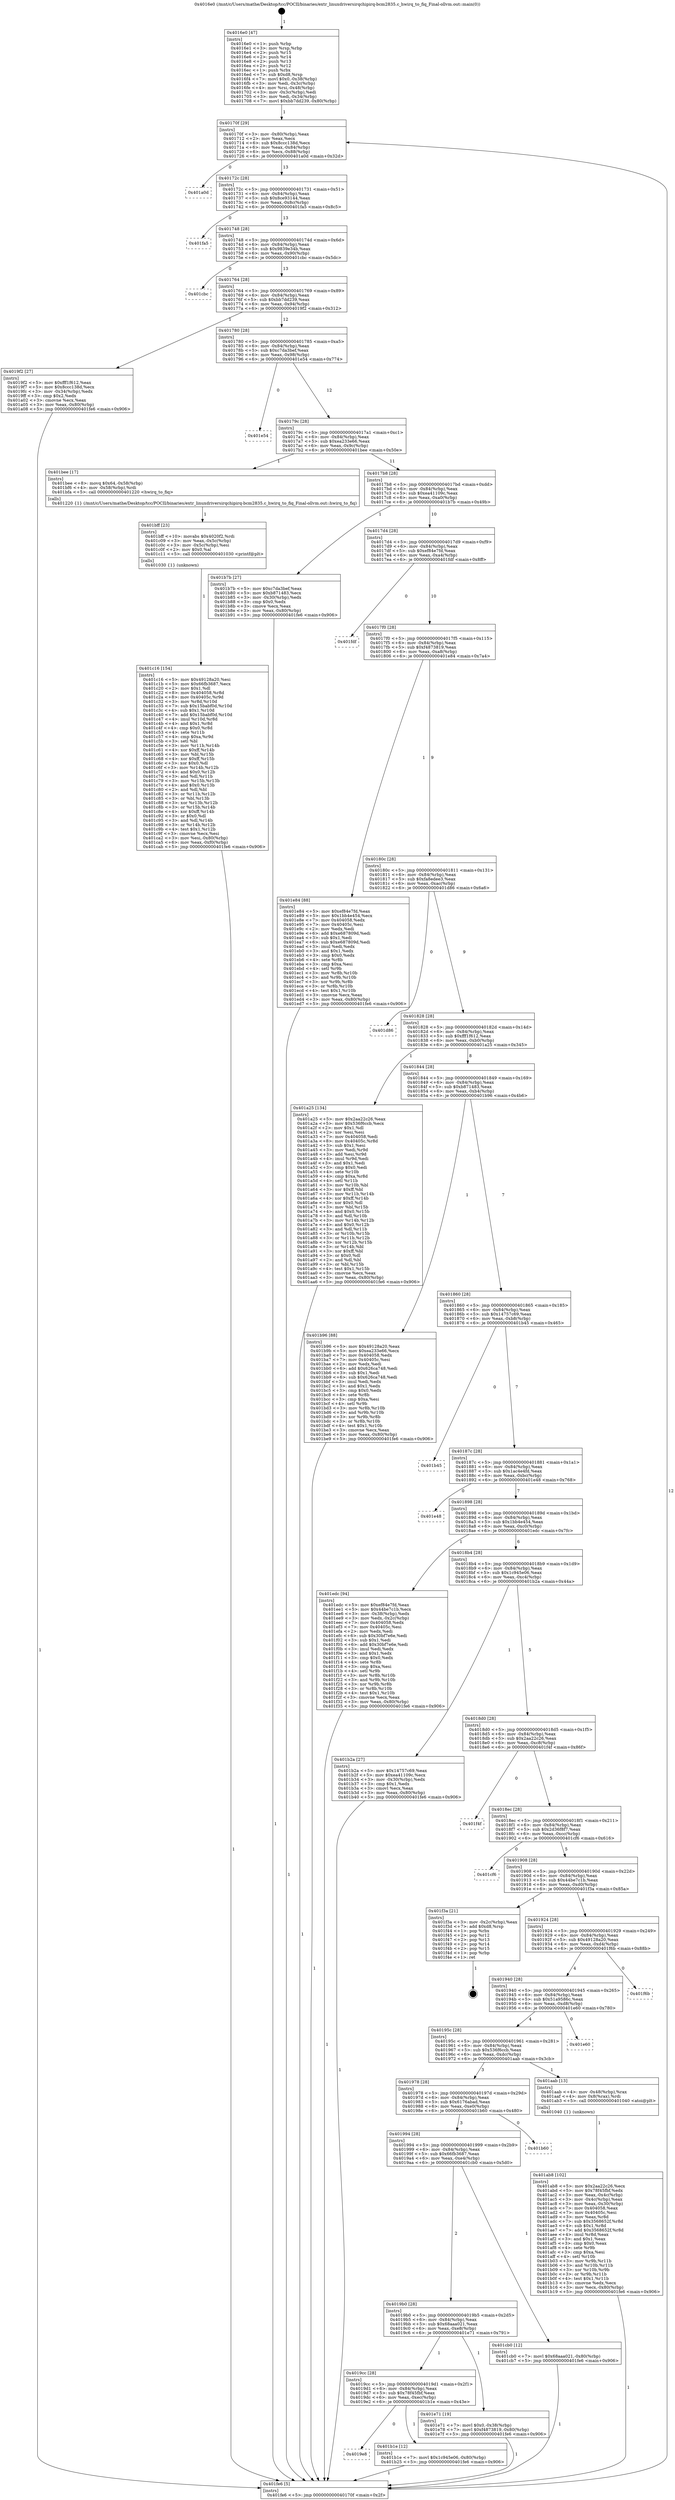 digraph "0x4016e0" {
  label = "0x4016e0 (/mnt/c/Users/mathe/Desktop/tcc/POCII/binaries/extr_linuxdriversirqchipirq-bcm2835.c_hwirq_to_fiq_Final-ollvm.out::main(0))"
  labelloc = "t"
  node[shape=record]

  Entry [label="",width=0.3,height=0.3,shape=circle,fillcolor=black,style=filled]
  "0x40170f" [label="{
     0x40170f [29]\l
     | [instrs]\l
     &nbsp;&nbsp;0x40170f \<+3\>: mov -0x80(%rbp),%eax\l
     &nbsp;&nbsp;0x401712 \<+2\>: mov %eax,%ecx\l
     &nbsp;&nbsp;0x401714 \<+6\>: sub $0x8ccc138d,%ecx\l
     &nbsp;&nbsp;0x40171a \<+6\>: mov %eax,-0x84(%rbp)\l
     &nbsp;&nbsp;0x401720 \<+6\>: mov %ecx,-0x88(%rbp)\l
     &nbsp;&nbsp;0x401726 \<+6\>: je 0000000000401a0d \<main+0x32d\>\l
  }"]
  "0x401a0d" [label="{
     0x401a0d\l
  }", style=dashed]
  "0x40172c" [label="{
     0x40172c [28]\l
     | [instrs]\l
     &nbsp;&nbsp;0x40172c \<+5\>: jmp 0000000000401731 \<main+0x51\>\l
     &nbsp;&nbsp;0x401731 \<+6\>: mov -0x84(%rbp),%eax\l
     &nbsp;&nbsp;0x401737 \<+5\>: sub $0x8ce93144,%eax\l
     &nbsp;&nbsp;0x40173c \<+6\>: mov %eax,-0x8c(%rbp)\l
     &nbsp;&nbsp;0x401742 \<+6\>: je 0000000000401fa5 \<main+0x8c5\>\l
  }"]
  Exit [label="",width=0.3,height=0.3,shape=circle,fillcolor=black,style=filled,peripheries=2]
  "0x401fa5" [label="{
     0x401fa5\l
  }", style=dashed]
  "0x401748" [label="{
     0x401748 [28]\l
     | [instrs]\l
     &nbsp;&nbsp;0x401748 \<+5\>: jmp 000000000040174d \<main+0x6d\>\l
     &nbsp;&nbsp;0x40174d \<+6\>: mov -0x84(%rbp),%eax\l
     &nbsp;&nbsp;0x401753 \<+5\>: sub $0x9839e34b,%eax\l
     &nbsp;&nbsp;0x401758 \<+6\>: mov %eax,-0x90(%rbp)\l
     &nbsp;&nbsp;0x40175e \<+6\>: je 0000000000401cbc \<main+0x5dc\>\l
  }"]
  "0x401c16" [label="{
     0x401c16 [154]\l
     | [instrs]\l
     &nbsp;&nbsp;0x401c16 \<+5\>: mov $0x49128a20,%esi\l
     &nbsp;&nbsp;0x401c1b \<+5\>: mov $0x66fb3687,%ecx\l
     &nbsp;&nbsp;0x401c20 \<+2\>: mov $0x1,%dl\l
     &nbsp;&nbsp;0x401c22 \<+8\>: mov 0x404058,%r8d\l
     &nbsp;&nbsp;0x401c2a \<+8\>: mov 0x40405c,%r9d\l
     &nbsp;&nbsp;0x401c32 \<+3\>: mov %r8d,%r10d\l
     &nbsp;&nbsp;0x401c35 \<+7\>: sub $0x15babf0d,%r10d\l
     &nbsp;&nbsp;0x401c3c \<+4\>: sub $0x1,%r10d\l
     &nbsp;&nbsp;0x401c40 \<+7\>: add $0x15babf0d,%r10d\l
     &nbsp;&nbsp;0x401c47 \<+4\>: imul %r10d,%r8d\l
     &nbsp;&nbsp;0x401c4b \<+4\>: and $0x1,%r8d\l
     &nbsp;&nbsp;0x401c4f \<+4\>: cmp $0x0,%r8d\l
     &nbsp;&nbsp;0x401c53 \<+4\>: sete %r11b\l
     &nbsp;&nbsp;0x401c57 \<+4\>: cmp $0xa,%r9d\l
     &nbsp;&nbsp;0x401c5b \<+3\>: setl %bl\l
     &nbsp;&nbsp;0x401c5e \<+3\>: mov %r11b,%r14b\l
     &nbsp;&nbsp;0x401c61 \<+4\>: xor $0xff,%r14b\l
     &nbsp;&nbsp;0x401c65 \<+3\>: mov %bl,%r15b\l
     &nbsp;&nbsp;0x401c68 \<+4\>: xor $0xff,%r15b\l
     &nbsp;&nbsp;0x401c6c \<+3\>: xor $0x0,%dl\l
     &nbsp;&nbsp;0x401c6f \<+3\>: mov %r14b,%r12b\l
     &nbsp;&nbsp;0x401c72 \<+4\>: and $0x0,%r12b\l
     &nbsp;&nbsp;0x401c76 \<+3\>: and %dl,%r11b\l
     &nbsp;&nbsp;0x401c79 \<+3\>: mov %r15b,%r13b\l
     &nbsp;&nbsp;0x401c7c \<+4\>: and $0x0,%r13b\l
     &nbsp;&nbsp;0x401c80 \<+2\>: and %dl,%bl\l
     &nbsp;&nbsp;0x401c82 \<+3\>: or %r11b,%r12b\l
     &nbsp;&nbsp;0x401c85 \<+3\>: or %bl,%r13b\l
     &nbsp;&nbsp;0x401c88 \<+3\>: xor %r13b,%r12b\l
     &nbsp;&nbsp;0x401c8b \<+3\>: or %r15b,%r14b\l
     &nbsp;&nbsp;0x401c8e \<+4\>: xor $0xff,%r14b\l
     &nbsp;&nbsp;0x401c92 \<+3\>: or $0x0,%dl\l
     &nbsp;&nbsp;0x401c95 \<+3\>: and %dl,%r14b\l
     &nbsp;&nbsp;0x401c98 \<+3\>: or %r14b,%r12b\l
     &nbsp;&nbsp;0x401c9b \<+4\>: test $0x1,%r12b\l
     &nbsp;&nbsp;0x401c9f \<+3\>: cmovne %ecx,%esi\l
     &nbsp;&nbsp;0x401ca2 \<+3\>: mov %esi,-0x80(%rbp)\l
     &nbsp;&nbsp;0x401ca5 \<+6\>: mov %eax,-0xf0(%rbp)\l
     &nbsp;&nbsp;0x401cab \<+5\>: jmp 0000000000401fe6 \<main+0x906\>\l
  }"]
  "0x401cbc" [label="{
     0x401cbc\l
  }", style=dashed]
  "0x401764" [label="{
     0x401764 [28]\l
     | [instrs]\l
     &nbsp;&nbsp;0x401764 \<+5\>: jmp 0000000000401769 \<main+0x89\>\l
     &nbsp;&nbsp;0x401769 \<+6\>: mov -0x84(%rbp),%eax\l
     &nbsp;&nbsp;0x40176f \<+5\>: sub $0xbb7dd239,%eax\l
     &nbsp;&nbsp;0x401774 \<+6\>: mov %eax,-0x94(%rbp)\l
     &nbsp;&nbsp;0x40177a \<+6\>: je 00000000004019f2 \<main+0x312\>\l
  }"]
  "0x401bff" [label="{
     0x401bff [23]\l
     | [instrs]\l
     &nbsp;&nbsp;0x401bff \<+10\>: movabs $0x4020f2,%rdi\l
     &nbsp;&nbsp;0x401c09 \<+3\>: mov %eax,-0x5c(%rbp)\l
     &nbsp;&nbsp;0x401c0c \<+3\>: mov -0x5c(%rbp),%esi\l
     &nbsp;&nbsp;0x401c0f \<+2\>: mov $0x0,%al\l
     &nbsp;&nbsp;0x401c11 \<+5\>: call 0000000000401030 \<printf@plt\>\l
     | [calls]\l
     &nbsp;&nbsp;0x401030 \{1\} (unknown)\l
  }"]
  "0x4019f2" [label="{
     0x4019f2 [27]\l
     | [instrs]\l
     &nbsp;&nbsp;0x4019f2 \<+5\>: mov $0xfff1f612,%eax\l
     &nbsp;&nbsp;0x4019f7 \<+5\>: mov $0x8ccc138d,%ecx\l
     &nbsp;&nbsp;0x4019fc \<+3\>: mov -0x34(%rbp),%edx\l
     &nbsp;&nbsp;0x4019ff \<+3\>: cmp $0x2,%edx\l
     &nbsp;&nbsp;0x401a02 \<+3\>: cmovne %ecx,%eax\l
     &nbsp;&nbsp;0x401a05 \<+3\>: mov %eax,-0x80(%rbp)\l
     &nbsp;&nbsp;0x401a08 \<+5\>: jmp 0000000000401fe6 \<main+0x906\>\l
  }"]
  "0x401780" [label="{
     0x401780 [28]\l
     | [instrs]\l
     &nbsp;&nbsp;0x401780 \<+5\>: jmp 0000000000401785 \<main+0xa5\>\l
     &nbsp;&nbsp;0x401785 \<+6\>: mov -0x84(%rbp),%eax\l
     &nbsp;&nbsp;0x40178b \<+5\>: sub $0xc7da3bef,%eax\l
     &nbsp;&nbsp;0x401790 \<+6\>: mov %eax,-0x98(%rbp)\l
     &nbsp;&nbsp;0x401796 \<+6\>: je 0000000000401e54 \<main+0x774\>\l
  }"]
  "0x401fe6" [label="{
     0x401fe6 [5]\l
     | [instrs]\l
     &nbsp;&nbsp;0x401fe6 \<+5\>: jmp 000000000040170f \<main+0x2f\>\l
  }"]
  "0x4016e0" [label="{
     0x4016e0 [47]\l
     | [instrs]\l
     &nbsp;&nbsp;0x4016e0 \<+1\>: push %rbp\l
     &nbsp;&nbsp;0x4016e1 \<+3\>: mov %rsp,%rbp\l
     &nbsp;&nbsp;0x4016e4 \<+2\>: push %r15\l
     &nbsp;&nbsp;0x4016e6 \<+2\>: push %r14\l
     &nbsp;&nbsp;0x4016e8 \<+2\>: push %r13\l
     &nbsp;&nbsp;0x4016ea \<+2\>: push %r12\l
     &nbsp;&nbsp;0x4016ec \<+1\>: push %rbx\l
     &nbsp;&nbsp;0x4016ed \<+7\>: sub $0xd8,%rsp\l
     &nbsp;&nbsp;0x4016f4 \<+7\>: movl $0x0,-0x38(%rbp)\l
     &nbsp;&nbsp;0x4016fb \<+3\>: mov %edi,-0x3c(%rbp)\l
     &nbsp;&nbsp;0x4016fe \<+4\>: mov %rsi,-0x48(%rbp)\l
     &nbsp;&nbsp;0x401702 \<+3\>: mov -0x3c(%rbp),%edi\l
     &nbsp;&nbsp;0x401705 \<+3\>: mov %edi,-0x34(%rbp)\l
     &nbsp;&nbsp;0x401708 \<+7\>: movl $0xbb7dd239,-0x80(%rbp)\l
  }"]
  "0x4019e8" [label="{
     0x4019e8\l
  }", style=dashed]
  "0x401e54" [label="{
     0x401e54\l
  }", style=dashed]
  "0x40179c" [label="{
     0x40179c [28]\l
     | [instrs]\l
     &nbsp;&nbsp;0x40179c \<+5\>: jmp 00000000004017a1 \<main+0xc1\>\l
     &nbsp;&nbsp;0x4017a1 \<+6\>: mov -0x84(%rbp),%eax\l
     &nbsp;&nbsp;0x4017a7 \<+5\>: sub $0xea233e66,%eax\l
     &nbsp;&nbsp;0x4017ac \<+6\>: mov %eax,-0x9c(%rbp)\l
     &nbsp;&nbsp;0x4017b2 \<+6\>: je 0000000000401bee \<main+0x50e\>\l
  }"]
  "0x401b1e" [label="{
     0x401b1e [12]\l
     | [instrs]\l
     &nbsp;&nbsp;0x401b1e \<+7\>: movl $0x1c945e06,-0x80(%rbp)\l
     &nbsp;&nbsp;0x401b25 \<+5\>: jmp 0000000000401fe6 \<main+0x906\>\l
  }"]
  "0x401bee" [label="{
     0x401bee [17]\l
     | [instrs]\l
     &nbsp;&nbsp;0x401bee \<+8\>: movq $0x64,-0x58(%rbp)\l
     &nbsp;&nbsp;0x401bf6 \<+4\>: mov -0x58(%rbp),%rdi\l
     &nbsp;&nbsp;0x401bfa \<+5\>: call 0000000000401220 \<hwirq_to_fiq\>\l
     | [calls]\l
     &nbsp;&nbsp;0x401220 \{1\} (/mnt/c/Users/mathe/Desktop/tcc/POCII/binaries/extr_linuxdriversirqchipirq-bcm2835.c_hwirq_to_fiq_Final-ollvm.out::hwirq_to_fiq)\l
  }"]
  "0x4017b8" [label="{
     0x4017b8 [28]\l
     | [instrs]\l
     &nbsp;&nbsp;0x4017b8 \<+5\>: jmp 00000000004017bd \<main+0xdd\>\l
     &nbsp;&nbsp;0x4017bd \<+6\>: mov -0x84(%rbp),%eax\l
     &nbsp;&nbsp;0x4017c3 \<+5\>: sub $0xea41109c,%eax\l
     &nbsp;&nbsp;0x4017c8 \<+6\>: mov %eax,-0xa0(%rbp)\l
     &nbsp;&nbsp;0x4017ce \<+6\>: je 0000000000401b7b \<main+0x49b\>\l
  }"]
  "0x4019cc" [label="{
     0x4019cc [28]\l
     | [instrs]\l
     &nbsp;&nbsp;0x4019cc \<+5\>: jmp 00000000004019d1 \<main+0x2f1\>\l
     &nbsp;&nbsp;0x4019d1 \<+6\>: mov -0x84(%rbp),%eax\l
     &nbsp;&nbsp;0x4019d7 \<+5\>: sub $0x78f45fbf,%eax\l
     &nbsp;&nbsp;0x4019dc \<+6\>: mov %eax,-0xec(%rbp)\l
     &nbsp;&nbsp;0x4019e2 \<+6\>: je 0000000000401b1e \<main+0x43e\>\l
  }"]
  "0x401b7b" [label="{
     0x401b7b [27]\l
     | [instrs]\l
     &nbsp;&nbsp;0x401b7b \<+5\>: mov $0xc7da3bef,%eax\l
     &nbsp;&nbsp;0x401b80 \<+5\>: mov $0xb871483,%ecx\l
     &nbsp;&nbsp;0x401b85 \<+3\>: mov -0x30(%rbp),%edx\l
     &nbsp;&nbsp;0x401b88 \<+3\>: cmp $0x0,%edx\l
     &nbsp;&nbsp;0x401b8b \<+3\>: cmove %ecx,%eax\l
     &nbsp;&nbsp;0x401b8e \<+3\>: mov %eax,-0x80(%rbp)\l
     &nbsp;&nbsp;0x401b91 \<+5\>: jmp 0000000000401fe6 \<main+0x906\>\l
  }"]
  "0x4017d4" [label="{
     0x4017d4 [28]\l
     | [instrs]\l
     &nbsp;&nbsp;0x4017d4 \<+5\>: jmp 00000000004017d9 \<main+0xf9\>\l
     &nbsp;&nbsp;0x4017d9 \<+6\>: mov -0x84(%rbp),%eax\l
     &nbsp;&nbsp;0x4017df \<+5\>: sub $0xef84e7fd,%eax\l
     &nbsp;&nbsp;0x4017e4 \<+6\>: mov %eax,-0xa4(%rbp)\l
     &nbsp;&nbsp;0x4017ea \<+6\>: je 0000000000401fdf \<main+0x8ff\>\l
  }"]
  "0x401e71" [label="{
     0x401e71 [19]\l
     | [instrs]\l
     &nbsp;&nbsp;0x401e71 \<+7\>: movl $0x0,-0x38(%rbp)\l
     &nbsp;&nbsp;0x401e78 \<+7\>: movl $0xf4873819,-0x80(%rbp)\l
     &nbsp;&nbsp;0x401e7f \<+5\>: jmp 0000000000401fe6 \<main+0x906\>\l
  }"]
  "0x401fdf" [label="{
     0x401fdf\l
  }", style=dashed]
  "0x4017f0" [label="{
     0x4017f0 [28]\l
     | [instrs]\l
     &nbsp;&nbsp;0x4017f0 \<+5\>: jmp 00000000004017f5 \<main+0x115\>\l
     &nbsp;&nbsp;0x4017f5 \<+6\>: mov -0x84(%rbp),%eax\l
     &nbsp;&nbsp;0x4017fb \<+5\>: sub $0xf4873819,%eax\l
     &nbsp;&nbsp;0x401800 \<+6\>: mov %eax,-0xa8(%rbp)\l
     &nbsp;&nbsp;0x401806 \<+6\>: je 0000000000401e84 \<main+0x7a4\>\l
  }"]
  "0x4019b0" [label="{
     0x4019b0 [28]\l
     | [instrs]\l
     &nbsp;&nbsp;0x4019b0 \<+5\>: jmp 00000000004019b5 \<main+0x2d5\>\l
     &nbsp;&nbsp;0x4019b5 \<+6\>: mov -0x84(%rbp),%eax\l
     &nbsp;&nbsp;0x4019bb \<+5\>: sub $0x68aaa021,%eax\l
     &nbsp;&nbsp;0x4019c0 \<+6\>: mov %eax,-0xe8(%rbp)\l
     &nbsp;&nbsp;0x4019c6 \<+6\>: je 0000000000401e71 \<main+0x791\>\l
  }"]
  "0x401e84" [label="{
     0x401e84 [88]\l
     | [instrs]\l
     &nbsp;&nbsp;0x401e84 \<+5\>: mov $0xef84e7fd,%eax\l
     &nbsp;&nbsp;0x401e89 \<+5\>: mov $0x1bb4e454,%ecx\l
     &nbsp;&nbsp;0x401e8e \<+7\>: mov 0x404058,%edx\l
     &nbsp;&nbsp;0x401e95 \<+7\>: mov 0x40405c,%esi\l
     &nbsp;&nbsp;0x401e9c \<+2\>: mov %edx,%edi\l
     &nbsp;&nbsp;0x401e9e \<+6\>: add $0xe687809d,%edi\l
     &nbsp;&nbsp;0x401ea4 \<+3\>: sub $0x1,%edi\l
     &nbsp;&nbsp;0x401ea7 \<+6\>: sub $0xe687809d,%edi\l
     &nbsp;&nbsp;0x401ead \<+3\>: imul %edi,%edx\l
     &nbsp;&nbsp;0x401eb0 \<+3\>: and $0x1,%edx\l
     &nbsp;&nbsp;0x401eb3 \<+3\>: cmp $0x0,%edx\l
     &nbsp;&nbsp;0x401eb6 \<+4\>: sete %r8b\l
     &nbsp;&nbsp;0x401eba \<+3\>: cmp $0xa,%esi\l
     &nbsp;&nbsp;0x401ebd \<+4\>: setl %r9b\l
     &nbsp;&nbsp;0x401ec1 \<+3\>: mov %r8b,%r10b\l
     &nbsp;&nbsp;0x401ec4 \<+3\>: and %r9b,%r10b\l
     &nbsp;&nbsp;0x401ec7 \<+3\>: xor %r9b,%r8b\l
     &nbsp;&nbsp;0x401eca \<+3\>: or %r8b,%r10b\l
     &nbsp;&nbsp;0x401ecd \<+4\>: test $0x1,%r10b\l
     &nbsp;&nbsp;0x401ed1 \<+3\>: cmovne %ecx,%eax\l
     &nbsp;&nbsp;0x401ed4 \<+3\>: mov %eax,-0x80(%rbp)\l
     &nbsp;&nbsp;0x401ed7 \<+5\>: jmp 0000000000401fe6 \<main+0x906\>\l
  }"]
  "0x40180c" [label="{
     0x40180c [28]\l
     | [instrs]\l
     &nbsp;&nbsp;0x40180c \<+5\>: jmp 0000000000401811 \<main+0x131\>\l
     &nbsp;&nbsp;0x401811 \<+6\>: mov -0x84(%rbp),%eax\l
     &nbsp;&nbsp;0x401817 \<+5\>: sub $0xfa8edee3,%eax\l
     &nbsp;&nbsp;0x40181c \<+6\>: mov %eax,-0xac(%rbp)\l
     &nbsp;&nbsp;0x401822 \<+6\>: je 0000000000401d86 \<main+0x6a6\>\l
  }"]
  "0x401cb0" [label="{
     0x401cb0 [12]\l
     | [instrs]\l
     &nbsp;&nbsp;0x401cb0 \<+7\>: movl $0x68aaa021,-0x80(%rbp)\l
     &nbsp;&nbsp;0x401cb7 \<+5\>: jmp 0000000000401fe6 \<main+0x906\>\l
  }"]
  "0x401d86" [label="{
     0x401d86\l
  }", style=dashed]
  "0x401828" [label="{
     0x401828 [28]\l
     | [instrs]\l
     &nbsp;&nbsp;0x401828 \<+5\>: jmp 000000000040182d \<main+0x14d\>\l
     &nbsp;&nbsp;0x40182d \<+6\>: mov -0x84(%rbp),%eax\l
     &nbsp;&nbsp;0x401833 \<+5\>: sub $0xfff1f612,%eax\l
     &nbsp;&nbsp;0x401838 \<+6\>: mov %eax,-0xb0(%rbp)\l
     &nbsp;&nbsp;0x40183e \<+6\>: je 0000000000401a25 \<main+0x345\>\l
  }"]
  "0x401994" [label="{
     0x401994 [28]\l
     | [instrs]\l
     &nbsp;&nbsp;0x401994 \<+5\>: jmp 0000000000401999 \<main+0x2b9\>\l
     &nbsp;&nbsp;0x401999 \<+6\>: mov -0x84(%rbp),%eax\l
     &nbsp;&nbsp;0x40199f \<+5\>: sub $0x66fb3687,%eax\l
     &nbsp;&nbsp;0x4019a4 \<+6\>: mov %eax,-0xe4(%rbp)\l
     &nbsp;&nbsp;0x4019aa \<+6\>: je 0000000000401cb0 \<main+0x5d0\>\l
  }"]
  "0x401a25" [label="{
     0x401a25 [134]\l
     | [instrs]\l
     &nbsp;&nbsp;0x401a25 \<+5\>: mov $0x2aa22c26,%eax\l
     &nbsp;&nbsp;0x401a2a \<+5\>: mov $0x536f6ccb,%ecx\l
     &nbsp;&nbsp;0x401a2f \<+2\>: mov $0x1,%dl\l
     &nbsp;&nbsp;0x401a31 \<+2\>: xor %esi,%esi\l
     &nbsp;&nbsp;0x401a33 \<+7\>: mov 0x404058,%edi\l
     &nbsp;&nbsp;0x401a3a \<+8\>: mov 0x40405c,%r8d\l
     &nbsp;&nbsp;0x401a42 \<+3\>: sub $0x1,%esi\l
     &nbsp;&nbsp;0x401a45 \<+3\>: mov %edi,%r9d\l
     &nbsp;&nbsp;0x401a48 \<+3\>: add %esi,%r9d\l
     &nbsp;&nbsp;0x401a4b \<+4\>: imul %r9d,%edi\l
     &nbsp;&nbsp;0x401a4f \<+3\>: and $0x1,%edi\l
     &nbsp;&nbsp;0x401a52 \<+3\>: cmp $0x0,%edi\l
     &nbsp;&nbsp;0x401a55 \<+4\>: sete %r10b\l
     &nbsp;&nbsp;0x401a59 \<+4\>: cmp $0xa,%r8d\l
     &nbsp;&nbsp;0x401a5d \<+4\>: setl %r11b\l
     &nbsp;&nbsp;0x401a61 \<+3\>: mov %r10b,%bl\l
     &nbsp;&nbsp;0x401a64 \<+3\>: xor $0xff,%bl\l
     &nbsp;&nbsp;0x401a67 \<+3\>: mov %r11b,%r14b\l
     &nbsp;&nbsp;0x401a6a \<+4\>: xor $0xff,%r14b\l
     &nbsp;&nbsp;0x401a6e \<+3\>: xor $0x0,%dl\l
     &nbsp;&nbsp;0x401a71 \<+3\>: mov %bl,%r15b\l
     &nbsp;&nbsp;0x401a74 \<+4\>: and $0x0,%r15b\l
     &nbsp;&nbsp;0x401a78 \<+3\>: and %dl,%r10b\l
     &nbsp;&nbsp;0x401a7b \<+3\>: mov %r14b,%r12b\l
     &nbsp;&nbsp;0x401a7e \<+4\>: and $0x0,%r12b\l
     &nbsp;&nbsp;0x401a82 \<+3\>: and %dl,%r11b\l
     &nbsp;&nbsp;0x401a85 \<+3\>: or %r10b,%r15b\l
     &nbsp;&nbsp;0x401a88 \<+3\>: or %r11b,%r12b\l
     &nbsp;&nbsp;0x401a8b \<+3\>: xor %r12b,%r15b\l
     &nbsp;&nbsp;0x401a8e \<+3\>: or %r14b,%bl\l
     &nbsp;&nbsp;0x401a91 \<+3\>: xor $0xff,%bl\l
     &nbsp;&nbsp;0x401a94 \<+3\>: or $0x0,%dl\l
     &nbsp;&nbsp;0x401a97 \<+2\>: and %dl,%bl\l
     &nbsp;&nbsp;0x401a99 \<+3\>: or %bl,%r15b\l
     &nbsp;&nbsp;0x401a9c \<+4\>: test $0x1,%r15b\l
     &nbsp;&nbsp;0x401aa0 \<+3\>: cmovne %ecx,%eax\l
     &nbsp;&nbsp;0x401aa3 \<+3\>: mov %eax,-0x80(%rbp)\l
     &nbsp;&nbsp;0x401aa6 \<+5\>: jmp 0000000000401fe6 \<main+0x906\>\l
  }"]
  "0x401844" [label="{
     0x401844 [28]\l
     | [instrs]\l
     &nbsp;&nbsp;0x401844 \<+5\>: jmp 0000000000401849 \<main+0x169\>\l
     &nbsp;&nbsp;0x401849 \<+6\>: mov -0x84(%rbp),%eax\l
     &nbsp;&nbsp;0x40184f \<+5\>: sub $0xb871483,%eax\l
     &nbsp;&nbsp;0x401854 \<+6\>: mov %eax,-0xb4(%rbp)\l
     &nbsp;&nbsp;0x40185a \<+6\>: je 0000000000401b96 \<main+0x4b6\>\l
  }"]
  "0x401b60" [label="{
     0x401b60\l
  }", style=dashed]
  "0x401b96" [label="{
     0x401b96 [88]\l
     | [instrs]\l
     &nbsp;&nbsp;0x401b96 \<+5\>: mov $0x49128a20,%eax\l
     &nbsp;&nbsp;0x401b9b \<+5\>: mov $0xea233e66,%ecx\l
     &nbsp;&nbsp;0x401ba0 \<+7\>: mov 0x404058,%edx\l
     &nbsp;&nbsp;0x401ba7 \<+7\>: mov 0x40405c,%esi\l
     &nbsp;&nbsp;0x401bae \<+2\>: mov %edx,%edi\l
     &nbsp;&nbsp;0x401bb0 \<+6\>: add $0x626ca748,%edi\l
     &nbsp;&nbsp;0x401bb6 \<+3\>: sub $0x1,%edi\l
     &nbsp;&nbsp;0x401bb9 \<+6\>: sub $0x626ca748,%edi\l
     &nbsp;&nbsp;0x401bbf \<+3\>: imul %edi,%edx\l
     &nbsp;&nbsp;0x401bc2 \<+3\>: and $0x1,%edx\l
     &nbsp;&nbsp;0x401bc5 \<+3\>: cmp $0x0,%edx\l
     &nbsp;&nbsp;0x401bc8 \<+4\>: sete %r8b\l
     &nbsp;&nbsp;0x401bcc \<+3\>: cmp $0xa,%esi\l
     &nbsp;&nbsp;0x401bcf \<+4\>: setl %r9b\l
     &nbsp;&nbsp;0x401bd3 \<+3\>: mov %r8b,%r10b\l
     &nbsp;&nbsp;0x401bd6 \<+3\>: and %r9b,%r10b\l
     &nbsp;&nbsp;0x401bd9 \<+3\>: xor %r9b,%r8b\l
     &nbsp;&nbsp;0x401bdc \<+3\>: or %r8b,%r10b\l
     &nbsp;&nbsp;0x401bdf \<+4\>: test $0x1,%r10b\l
     &nbsp;&nbsp;0x401be3 \<+3\>: cmovne %ecx,%eax\l
     &nbsp;&nbsp;0x401be6 \<+3\>: mov %eax,-0x80(%rbp)\l
     &nbsp;&nbsp;0x401be9 \<+5\>: jmp 0000000000401fe6 \<main+0x906\>\l
  }"]
  "0x401860" [label="{
     0x401860 [28]\l
     | [instrs]\l
     &nbsp;&nbsp;0x401860 \<+5\>: jmp 0000000000401865 \<main+0x185\>\l
     &nbsp;&nbsp;0x401865 \<+6\>: mov -0x84(%rbp),%eax\l
     &nbsp;&nbsp;0x40186b \<+5\>: sub $0x14757c69,%eax\l
     &nbsp;&nbsp;0x401870 \<+6\>: mov %eax,-0xb8(%rbp)\l
     &nbsp;&nbsp;0x401876 \<+6\>: je 0000000000401b45 \<main+0x465\>\l
  }"]
  "0x401ab8" [label="{
     0x401ab8 [102]\l
     | [instrs]\l
     &nbsp;&nbsp;0x401ab8 \<+5\>: mov $0x2aa22c26,%ecx\l
     &nbsp;&nbsp;0x401abd \<+5\>: mov $0x78f45fbf,%edx\l
     &nbsp;&nbsp;0x401ac2 \<+3\>: mov %eax,-0x4c(%rbp)\l
     &nbsp;&nbsp;0x401ac5 \<+3\>: mov -0x4c(%rbp),%eax\l
     &nbsp;&nbsp;0x401ac8 \<+3\>: mov %eax,-0x30(%rbp)\l
     &nbsp;&nbsp;0x401acb \<+7\>: mov 0x404058,%eax\l
     &nbsp;&nbsp;0x401ad2 \<+7\>: mov 0x40405c,%esi\l
     &nbsp;&nbsp;0x401ad9 \<+3\>: mov %eax,%r8d\l
     &nbsp;&nbsp;0x401adc \<+7\>: sub $0x3568652f,%r8d\l
     &nbsp;&nbsp;0x401ae3 \<+4\>: sub $0x1,%r8d\l
     &nbsp;&nbsp;0x401ae7 \<+7\>: add $0x3568652f,%r8d\l
     &nbsp;&nbsp;0x401aee \<+4\>: imul %r8d,%eax\l
     &nbsp;&nbsp;0x401af2 \<+3\>: and $0x1,%eax\l
     &nbsp;&nbsp;0x401af5 \<+3\>: cmp $0x0,%eax\l
     &nbsp;&nbsp;0x401af8 \<+4\>: sete %r9b\l
     &nbsp;&nbsp;0x401afc \<+3\>: cmp $0xa,%esi\l
     &nbsp;&nbsp;0x401aff \<+4\>: setl %r10b\l
     &nbsp;&nbsp;0x401b03 \<+3\>: mov %r9b,%r11b\l
     &nbsp;&nbsp;0x401b06 \<+3\>: and %r10b,%r11b\l
     &nbsp;&nbsp;0x401b09 \<+3\>: xor %r10b,%r9b\l
     &nbsp;&nbsp;0x401b0c \<+3\>: or %r9b,%r11b\l
     &nbsp;&nbsp;0x401b0f \<+4\>: test $0x1,%r11b\l
     &nbsp;&nbsp;0x401b13 \<+3\>: cmovne %edx,%ecx\l
     &nbsp;&nbsp;0x401b16 \<+3\>: mov %ecx,-0x80(%rbp)\l
     &nbsp;&nbsp;0x401b19 \<+5\>: jmp 0000000000401fe6 \<main+0x906\>\l
  }"]
  "0x401b45" [label="{
     0x401b45\l
  }", style=dashed]
  "0x40187c" [label="{
     0x40187c [28]\l
     | [instrs]\l
     &nbsp;&nbsp;0x40187c \<+5\>: jmp 0000000000401881 \<main+0x1a1\>\l
     &nbsp;&nbsp;0x401881 \<+6\>: mov -0x84(%rbp),%eax\l
     &nbsp;&nbsp;0x401887 \<+5\>: sub $0x1ac4e4fd,%eax\l
     &nbsp;&nbsp;0x40188c \<+6\>: mov %eax,-0xbc(%rbp)\l
     &nbsp;&nbsp;0x401892 \<+6\>: je 0000000000401e48 \<main+0x768\>\l
  }"]
  "0x401978" [label="{
     0x401978 [28]\l
     | [instrs]\l
     &nbsp;&nbsp;0x401978 \<+5\>: jmp 000000000040197d \<main+0x29d\>\l
     &nbsp;&nbsp;0x40197d \<+6\>: mov -0x84(%rbp),%eax\l
     &nbsp;&nbsp;0x401983 \<+5\>: sub $0x6176abad,%eax\l
     &nbsp;&nbsp;0x401988 \<+6\>: mov %eax,-0xe0(%rbp)\l
     &nbsp;&nbsp;0x40198e \<+6\>: je 0000000000401b60 \<main+0x480\>\l
  }"]
  "0x401e48" [label="{
     0x401e48\l
  }", style=dashed]
  "0x401898" [label="{
     0x401898 [28]\l
     | [instrs]\l
     &nbsp;&nbsp;0x401898 \<+5\>: jmp 000000000040189d \<main+0x1bd\>\l
     &nbsp;&nbsp;0x40189d \<+6\>: mov -0x84(%rbp),%eax\l
     &nbsp;&nbsp;0x4018a3 \<+5\>: sub $0x1bb4e454,%eax\l
     &nbsp;&nbsp;0x4018a8 \<+6\>: mov %eax,-0xc0(%rbp)\l
     &nbsp;&nbsp;0x4018ae \<+6\>: je 0000000000401edc \<main+0x7fc\>\l
  }"]
  "0x401aab" [label="{
     0x401aab [13]\l
     | [instrs]\l
     &nbsp;&nbsp;0x401aab \<+4\>: mov -0x48(%rbp),%rax\l
     &nbsp;&nbsp;0x401aaf \<+4\>: mov 0x8(%rax),%rdi\l
     &nbsp;&nbsp;0x401ab3 \<+5\>: call 0000000000401040 \<atoi@plt\>\l
     | [calls]\l
     &nbsp;&nbsp;0x401040 \{1\} (unknown)\l
  }"]
  "0x401edc" [label="{
     0x401edc [94]\l
     | [instrs]\l
     &nbsp;&nbsp;0x401edc \<+5\>: mov $0xef84e7fd,%eax\l
     &nbsp;&nbsp;0x401ee1 \<+5\>: mov $0x44be7c1b,%ecx\l
     &nbsp;&nbsp;0x401ee6 \<+3\>: mov -0x38(%rbp),%edx\l
     &nbsp;&nbsp;0x401ee9 \<+3\>: mov %edx,-0x2c(%rbp)\l
     &nbsp;&nbsp;0x401eec \<+7\>: mov 0x404058,%edx\l
     &nbsp;&nbsp;0x401ef3 \<+7\>: mov 0x40405c,%esi\l
     &nbsp;&nbsp;0x401efa \<+2\>: mov %edx,%edi\l
     &nbsp;&nbsp;0x401efc \<+6\>: sub $0x30bf7e6e,%edi\l
     &nbsp;&nbsp;0x401f02 \<+3\>: sub $0x1,%edi\l
     &nbsp;&nbsp;0x401f05 \<+6\>: add $0x30bf7e6e,%edi\l
     &nbsp;&nbsp;0x401f0b \<+3\>: imul %edi,%edx\l
     &nbsp;&nbsp;0x401f0e \<+3\>: and $0x1,%edx\l
     &nbsp;&nbsp;0x401f11 \<+3\>: cmp $0x0,%edx\l
     &nbsp;&nbsp;0x401f14 \<+4\>: sete %r8b\l
     &nbsp;&nbsp;0x401f18 \<+3\>: cmp $0xa,%esi\l
     &nbsp;&nbsp;0x401f1b \<+4\>: setl %r9b\l
     &nbsp;&nbsp;0x401f1f \<+3\>: mov %r8b,%r10b\l
     &nbsp;&nbsp;0x401f22 \<+3\>: and %r9b,%r10b\l
     &nbsp;&nbsp;0x401f25 \<+3\>: xor %r9b,%r8b\l
     &nbsp;&nbsp;0x401f28 \<+3\>: or %r8b,%r10b\l
     &nbsp;&nbsp;0x401f2b \<+4\>: test $0x1,%r10b\l
     &nbsp;&nbsp;0x401f2f \<+3\>: cmovne %ecx,%eax\l
     &nbsp;&nbsp;0x401f32 \<+3\>: mov %eax,-0x80(%rbp)\l
     &nbsp;&nbsp;0x401f35 \<+5\>: jmp 0000000000401fe6 \<main+0x906\>\l
  }"]
  "0x4018b4" [label="{
     0x4018b4 [28]\l
     | [instrs]\l
     &nbsp;&nbsp;0x4018b4 \<+5\>: jmp 00000000004018b9 \<main+0x1d9\>\l
     &nbsp;&nbsp;0x4018b9 \<+6\>: mov -0x84(%rbp),%eax\l
     &nbsp;&nbsp;0x4018bf \<+5\>: sub $0x1c945e06,%eax\l
     &nbsp;&nbsp;0x4018c4 \<+6\>: mov %eax,-0xc4(%rbp)\l
     &nbsp;&nbsp;0x4018ca \<+6\>: je 0000000000401b2a \<main+0x44a\>\l
  }"]
  "0x40195c" [label="{
     0x40195c [28]\l
     | [instrs]\l
     &nbsp;&nbsp;0x40195c \<+5\>: jmp 0000000000401961 \<main+0x281\>\l
     &nbsp;&nbsp;0x401961 \<+6\>: mov -0x84(%rbp),%eax\l
     &nbsp;&nbsp;0x401967 \<+5\>: sub $0x536f6ccb,%eax\l
     &nbsp;&nbsp;0x40196c \<+6\>: mov %eax,-0xdc(%rbp)\l
     &nbsp;&nbsp;0x401972 \<+6\>: je 0000000000401aab \<main+0x3cb\>\l
  }"]
  "0x401b2a" [label="{
     0x401b2a [27]\l
     | [instrs]\l
     &nbsp;&nbsp;0x401b2a \<+5\>: mov $0x14757c69,%eax\l
     &nbsp;&nbsp;0x401b2f \<+5\>: mov $0xea41109c,%ecx\l
     &nbsp;&nbsp;0x401b34 \<+3\>: mov -0x30(%rbp),%edx\l
     &nbsp;&nbsp;0x401b37 \<+3\>: cmp $0x1,%edx\l
     &nbsp;&nbsp;0x401b3a \<+3\>: cmovl %ecx,%eax\l
     &nbsp;&nbsp;0x401b3d \<+3\>: mov %eax,-0x80(%rbp)\l
     &nbsp;&nbsp;0x401b40 \<+5\>: jmp 0000000000401fe6 \<main+0x906\>\l
  }"]
  "0x4018d0" [label="{
     0x4018d0 [28]\l
     | [instrs]\l
     &nbsp;&nbsp;0x4018d0 \<+5\>: jmp 00000000004018d5 \<main+0x1f5\>\l
     &nbsp;&nbsp;0x4018d5 \<+6\>: mov -0x84(%rbp),%eax\l
     &nbsp;&nbsp;0x4018db \<+5\>: sub $0x2aa22c26,%eax\l
     &nbsp;&nbsp;0x4018e0 \<+6\>: mov %eax,-0xc8(%rbp)\l
     &nbsp;&nbsp;0x4018e6 \<+6\>: je 0000000000401f4f \<main+0x86f\>\l
  }"]
  "0x401e60" [label="{
     0x401e60\l
  }", style=dashed]
  "0x401f4f" [label="{
     0x401f4f\l
  }", style=dashed]
  "0x4018ec" [label="{
     0x4018ec [28]\l
     | [instrs]\l
     &nbsp;&nbsp;0x4018ec \<+5\>: jmp 00000000004018f1 \<main+0x211\>\l
     &nbsp;&nbsp;0x4018f1 \<+6\>: mov -0x84(%rbp),%eax\l
     &nbsp;&nbsp;0x4018f7 \<+5\>: sub $0x2d36f8f7,%eax\l
     &nbsp;&nbsp;0x4018fc \<+6\>: mov %eax,-0xcc(%rbp)\l
     &nbsp;&nbsp;0x401902 \<+6\>: je 0000000000401cf6 \<main+0x616\>\l
  }"]
  "0x401940" [label="{
     0x401940 [28]\l
     | [instrs]\l
     &nbsp;&nbsp;0x401940 \<+5\>: jmp 0000000000401945 \<main+0x265\>\l
     &nbsp;&nbsp;0x401945 \<+6\>: mov -0x84(%rbp),%eax\l
     &nbsp;&nbsp;0x40194b \<+5\>: sub $0x51a9586c,%eax\l
     &nbsp;&nbsp;0x401950 \<+6\>: mov %eax,-0xd8(%rbp)\l
     &nbsp;&nbsp;0x401956 \<+6\>: je 0000000000401e60 \<main+0x780\>\l
  }"]
  "0x401cf6" [label="{
     0x401cf6\l
  }", style=dashed]
  "0x401908" [label="{
     0x401908 [28]\l
     | [instrs]\l
     &nbsp;&nbsp;0x401908 \<+5\>: jmp 000000000040190d \<main+0x22d\>\l
     &nbsp;&nbsp;0x40190d \<+6\>: mov -0x84(%rbp),%eax\l
     &nbsp;&nbsp;0x401913 \<+5\>: sub $0x44be7c1b,%eax\l
     &nbsp;&nbsp;0x401918 \<+6\>: mov %eax,-0xd0(%rbp)\l
     &nbsp;&nbsp;0x40191e \<+6\>: je 0000000000401f3a \<main+0x85a\>\l
  }"]
  "0x401f6b" [label="{
     0x401f6b\l
  }", style=dashed]
  "0x401f3a" [label="{
     0x401f3a [21]\l
     | [instrs]\l
     &nbsp;&nbsp;0x401f3a \<+3\>: mov -0x2c(%rbp),%eax\l
     &nbsp;&nbsp;0x401f3d \<+7\>: add $0xd8,%rsp\l
     &nbsp;&nbsp;0x401f44 \<+1\>: pop %rbx\l
     &nbsp;&nbsp;0x401f45 \<+2\>: pop %r12\l
     &nbsp;&nbsp;0x401f47 \<+2\>: pop %r13\l
     &nbsp;&nbsp;0x401f49 \<+2\>: pop %r14\l
     &nbsp;&nbsp;0x401f4b \<+2\>: pop %r15\l
     &nbsp;&nbsp;0x401f4d \<+1\>: pop %rbp\l
     &nbsp;&nbsp;0x401f4e \<+1\>: ret\l
  }"]
  "0x401924" [label="{
     0x401924 [28]\l
     | [instrs]\l
     &nbsp;&nbsp;0x401924 \<+5\>: jmp 0000000000401929 \<main+0x249\>\l
     &nbsp;&nbsp;0x401929 \<+6\>: mov -0x84(%rbp),%eax\l
     &nbsp;&nbsp;0x40192f \<+5\>: sub $0x49128a20,%eax\l
     &nbsp;&nbsp;0x401934 \<+6\>: mov %eax,-0xd4(%rbp)\l
     &nbsp;&nbsp;0x40193a \<+6\>: je 0000000000401f6b \<main+0x88b\>\l
  }"]
  Entry -> "0x4016e0" [label=" 1"]
  "0x40170f" -> "0x401a0d" [label=" 0"]
  "0x40170f" -> "0x40172c" [label=" 13"]
  "0x401f3a" -> Exit [label=" 1"]
  "0x40172c" -> "0x401fa5" [label=" 0"]
  "0x40172c" -> "0x401748" [label=" 13"]
  "0x401edc" -> "0x401fe6" [label=" 1"]
  "0x401748" -> "0x401cbc" [label=" 0"]
  "0x401748" -> "0x401764" [label=" 13"]
  "0x401e84" -> "0x401fe6" [label=" 1"]
  "0x401764" -> "0x4019f2" [label=" 1"]
  "0x401764" -> "0x401780" [label=" 12"]
  "0x4019f2" -> "0x401fe6" [label=" 1"]
  "0x4016e0" -> "0x40170f" [label=" 1"]
  "0x401fe6" -> "0x40170f" [label=" 12"]
  "0x401e71" -> "0x401fe6" [label=" 1"]
  "0x401780" -> "0x401e54" [label=" 0"]
  "0x401780" -> "0x40179c" [label=" 12"]
  "0x401cb0" -> "0x401fe6" [label=" 1"]
  "0x40179c" -> "0x401bee" [label=" 1"]
  "0x40179c" -> "0x4017b8" [label=" 11"]
  "0x401c16" -> "0x401fe6" [label=" 1"]
  "0x4017b8" -> "0x401b7b" [label=" 1"]
  "0x4017b8" -> "0x4017d4" [label=" 10"]
  "0x401bee" -> "0x401bff" [label=" 1"]
  "0x4017d4" -> "0x401fdf" [label=" 0"]
  "0x4017d4" -> "0x4017f0" [label=" 10"]
  "0x401b96" -> "0x401fe6" [label=" 1"]
  "0x4017f0" -> "0x401e84" [label=" 1"]
  "0x4017f0" -> "0x40180c" [label=" 9"]
  "0x401b2a" -> "0x401fe6" [label=" 1"]
  "0x40180c" -> "0x401d86" [label=" 0"]
  "0x40180c" -> "0x401828" [label=" 9"]
  "0x401b1e" -> "0x401fe6" [label=" 1"]
  "0x401828" -> "0x401a25" [label=" 1"]
  "0x401828" -> "0x401844" [label=" 8"]
  "0x401a25" -> "0x401fe6" [label=" 1"]
  "0x4019cc" -> "0x401b1e" [label=" 1"]
  "0x401844" -> "0x401b96" [label=" 1"]
  "0x401844" -> "0x401860" [label=" 7"]
  "0x401bff" -> "0x401c16" [label=" 1"]
  "0x401860" -> "0x401b45" [label=" 0"]
  "0x401860" -> "0x40187c" [label=" 7"]
  "0x4019b0" -> "0x401e71" [label=" 1"]
  "0x40187c" -> "0x401e48" [label=" 0"]
  "0x40187c" -> "0x401898" [label=" 7"]
  "0x401b7b" -> "0x401fe6" [label=" 1"]
  "0x401898" -> "0x401edc" [label=" 1"]
  "0x401898" -> "0x4018b4" [label=" 6"]
  "0x401994" -> "0x4019b0" [label=" 2"]
  "0x4018b4" -> "0x401b2a" [label=" 1"]
  "0x4018b4" -> "0x4018d0" [label=" 5"]
  "0x4019cc" -> "0x4019e8" [label=" 0"]
  "0x4018d0" -> "0x401f4f" [label=" 0"]
  "0x4018d0" -> "0x4018ec" [label=" 5"]
  "0x401978" -> "0x401994" [label=" 3"]
  "0x4018ec" -> "0x401cf6" [label=" 0"]
  "0x4018ec" -> "0x401908" [label=" 5"]
  "0x4019b0" -> "0x4019cc" [label=" 1"]
  "0x401908" -> "0x401f3a" [label=" 1"]
  "0x401908" -> "0x401924" [label=" 4"]
  "0x401ab8" -> "0x401fe6" [label=" 1"]
  "0x401924" -> "0x401f6b" [label=" 0"]
  "0x401924" -> "0x401940" [label=" 4"]
  "0x401978" -> "0x401b60" [label=" 0"]
  "0x401940" -> "0x401e60" [label=" 0"]
  "0x401940" -> "0x40195c" [label=" 4"]
  "0x401994" -> "0x401cb0" [label=" 1"]
  "0x40195c" -> "0x401aab" [label=" 1"]
  "0x40195c" -> "0x401978" [label=" 3"]
  "0x401aab" -> "0x401ab8" [label=" 1"]
}
